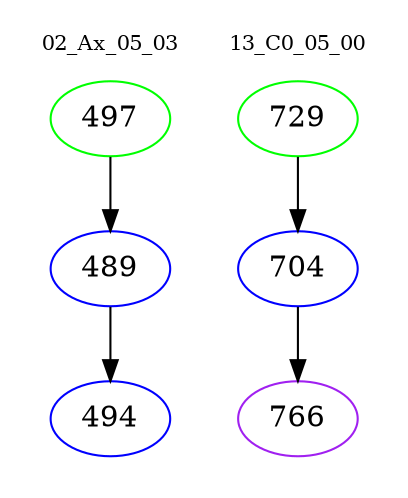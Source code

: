digraph{
subgraph cluster_0 {
color = white
label = "02_Ax_05_03";
fontsize=10;
T0_497 [label="497", color="green"]
T0_497 -> T0_489 [color="black"]
T0_489 [label="489", color="blue"]
T0_489 -> T0_494 [color="black"]
T0_494 [label="494", color="blue"]
}
subgraph cluster_1 {
color = white
label = "13_C0_05_00";
fontsize=10;
T1_729 [label="729", color="green"]
T1_729 -> T1_704 [color="black"]
T1_704 [label="704", color="blue"]
T1_704 -> T1_766 [color="black"]
T1_766 [label="766", color="purple"]
}
}
